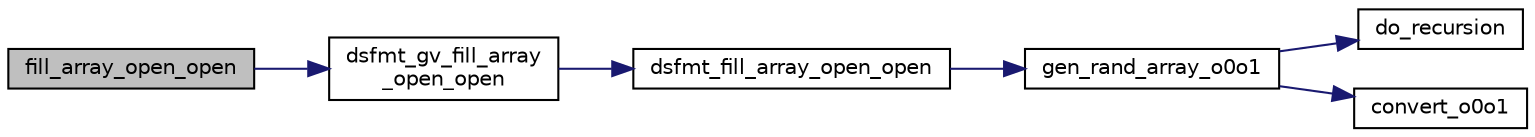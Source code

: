 digraph "fill_array_open_open"
{
 // INTERACTIVE_SVG=YES
  edge [fontname="Helvetica",fontsize="10",labelfontname="Helvetica",labelfontsize="10"];
  node [fontname="Helvetica",fontsize="10",shape=record];
  rankdir="LR";
  Node1 [label="fill_array_open_open",height=0.2,width=0.4,color="black", fillcolor="grey75", style="filled", fontcolor="black"];
  Node1 -> Node2 [color="midnightblue",fontsize="10",style="solid",fontname="Helvetica"];
  Node2 [label="dsfmt_gv_fill_array\l_open_open",height=0.2,width=0.4,color="black", fillcolor="white", style="filled",URL="$d_s_f_m_t_8h.html#aabefce2df25b67305dc71355e7a4ba28"];
  Node2 -> Node3 [color="midnightblue",fontsize="10",style="solid",fontname="Helvetica"];
  Node3 [label="dsfmt_fill_array_open_open",height=0.2,width=0.4,color="black", fillcolor="white", style="filled",URL="$d_s_f_m_t_8h.html#aeed310e17f9f652c1b0ec86298c834c1"];
  Node3 -> Node4 [color="midnightblue",fontsize="10",style="solid",fontname="Helvetica"];
  Node4 [label="gen_rand_array_o0o1",height=0.2,width=0.4,color="black", fillcolor="white", style="filled",URL="$d_s_f_m_t_8c.html#a2bad2f5ded750e7c250a121cdb61166e"];
  Node4 -> Node5 [color="midnightblue",fontsize="10",style="solid",fontname="Helvetica"];
  Node5 [label="do_recursion",height=0.2,width=0.4,color="black", fillcolor="white", style="filled",URL="$d_s_f_m_t_8c.html#a43e33e2235015c9c072bad7dfe1a282c"];
  Node4 -> Node6 [color="midnightblue",fontsize="10",style="solid",fontname="Helvetica"];
  Node6 [label="convert_o0o1",height=0.2,width=0.4,color="black", fillcolor="white", style="filled",URL="$d_s_f_m_t_8c.html#a9fb54ba8ca524bc29724b333b6a37cc2"];
}
